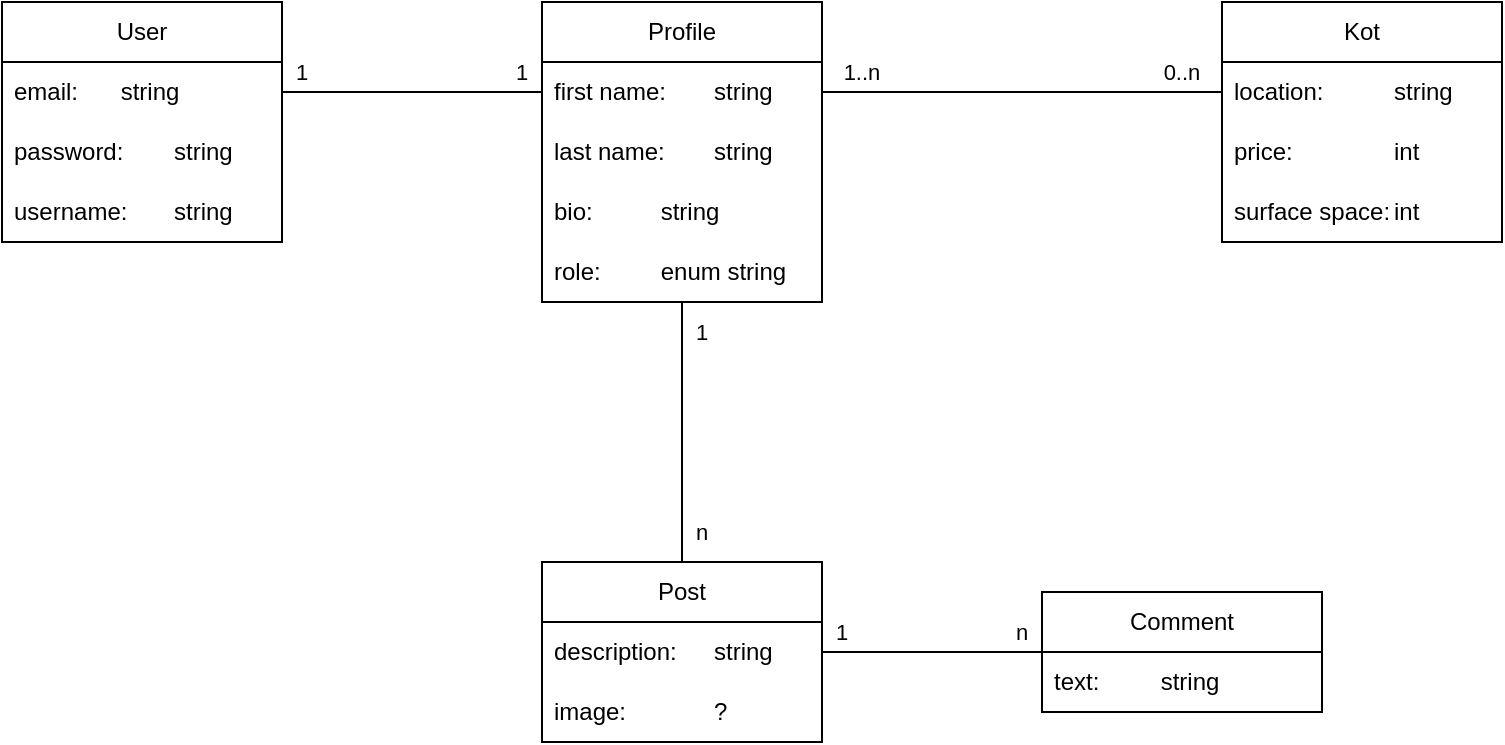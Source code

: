 <mxfile version="24.6.5" type="device">
  <diagram name="Page-1" id="GZTSDrSnzJRzq_aH_6cr">
    <mxGraphModel dx="854" dy="822" grid="1" gridSize="10" guides="1" tooltips="1" connect="1" arrows="1" fold="1" page="1" pageScale="1" pageWidth="850" pageHeight="1100" math="0" shadow="0">
      <root>
        <mxCell id="0" />
        <mxCell id="1" parent="0" />
        <mxCell id="bXPoy5tH4wXj3kpfVTZn-2" value="User" style="swimlane;fontStyle=0;childLayout=stackLayout;horizontal=1;startSize=30;horizontalStack=0;resizeParent=1;resizeParentMax=0;resizeLast=0;collapsible=1;marginBottom=0;whiteSpace=wrap;html=1;" vertex="1" parent="1">
          <mxGeometry x="50" y="80" width="140" height="120" as="geometry" />
        </mxCell>
        <mxCell id="bXPoy5tH4wXj3kpfVTZn-3" value="email:&lt;span style=&quot;white-space: pre;&quot;&gt;&#x9;&lt;/span&gt;string" style="text;strokeColor=none;fillColor=none;align=left;verticalAlign=middle;spacingLeft=4;spacingRight=4;overflow=hidden;points=[[0,0.5],[1,0.5]];portConstraint=eastwest;rotatable=0;whiteSpace=wrap;html=1;" vertex="1" parent="bXPoy5tH4wXj3kpfVTZn-2">
          <mxGeometry y="30" width="140" height="30" as="geometry" />
        </mxCell>
        <mxCell id="bXPoy5tH4wXj3kpfVTZn-4" value="password:&lt;span style=&quot;white-space: pre;&quot;&gt;&#x9;&lt;/span&gt;string" style="text;strokeColor=none;fillColor=none;align=left;verticalAlign=middle;spacingLeft=4;spacingRight=4;overflow=hidden;points=[[0,0.5],[1,0.5]];portConstraint=eastwest;rotatable=0;whiteSpace=wrap;html=1;" vertex="1" parent="bXPoy5tH4wXj3kpfVTZn-2">
          <mxGeometry y="60" width="140" height="30" as="geometry" />
        </mxCell>
        <mxCell id="bXPoy5tH4wXj3kpfVTZn-10" value="username:&lt;span style=&quot;white-space: pre;&quot;&gt;&#x9;&lt;/span&gt;string" style="text;strokeColor=none;fillColor=none;align=left;verticalAlign=middle;spacingLeft=4;spacingRight=4;overflow=hidden;points=[[0,0.5],[1,0.5]];portConstraint=eastwest;rotatable=0;whiteSpace=wrap;html=1;" vertex="1" parent="bXPoy5tH4wXj3kpfVTZn-2">
          <mxGeometry y="90" width="140" height="30" as="geometry" />
        </mxCell>
        <mxCell id="bXPoy5tH4wXj3kpfVTZn-6" value="Profile" style="swimlane;fontStyle=0;childLayout=stackLayout;horizontal=1;startSize=30;horizontalStack=0;resizeParent=1;resizeParentMax=0;resizeLast=0;collapsible=1;marginBottom=0;whiteSpace=wrap;html=1;" vertex="1" parent="1">
          <mxGeometry x="320" y="80" width="140" height="150" as="geometry" />
        </mxCell>
        <mxCell id="bXPoy5tH4wXj3kpfVTZn-7" value="first name:&lt;span style=&quot;white-space: pre;&quot;&gt;&#x9;&lt;/span&gt;string" style="text;strokeColor=none;fillColor=none;align=left;verticalAlign=middle;spacingLeft=4;spacingRight=4;overflow=hidden;points=[[0,0.5],[1,0.5]];portConstraint=eastwest;rotatable=0;whiteSpace=wrap;html=1;" vertex="1" parent="bXPoy5tH4wXj3kpfVTZn-6">
          <mxGeometry y="30" width="140" height="30" as="geometry" />
        </mxCell>
        <mxCell id="bXPoy5tH4wXj3kpfVTZn-8" value="last name:&lt;span style=&quot;white-space: pre;&quot;&gt;&#x9;&lt;/span&gt;string" style="text;strokeColor=none;fillColor=none;align=left;verticalAlign=middle;spacingLeft=4;spacingRight=4;overflow=hidden;points=[[0,0.5],[1,0.5]];portConstraint=eastwest;rotatable=0;whiteSpace=wrap;html=1;" vertex="1" parent="bXPoy5tH4wXj3kpfVTZn-6">
          <mxGeometry y="60" width="140" height="30" as="geometry" />
        </mxCell>
        <mxCell id="bXPoy5tH4wXj3kpfVTZn-9" value="bio:&lt;span style=&quot;white-space: pre;&quot;&gt;&#x9;&lt;/span&gt;&lt;span style=&quot;white-space: pre;&quot;&gt;&#x9;&lt;/span&gt;string" style="text;strokeColor=none;fillColor=none;align=left;verticalAlign=middle;spacingLeft=4;spacingRight=4;overflow=hidden;points=[[0,0.5],[1,0.5]];portConstraint=eastwest;rotatable=0;whiteSpace=wrap;html=1;" vertex="1" parent="bXPoy5tH4wXj3kpfVTZn-6">
          <mxGeometry y="90" width="140" height="30" as="geometry" />
        </mxCell>
        <mxCell id="bXPoy5tH4wXj3kpfVTZn-11" value="role:&lt;span style=&quot;white-space: pre;&quot;&gt;&#x9;&lt;/span&gt;&lt;span style=&quot;white-space: pre;&quot;&gt;&#x9;&lt;/span&gt;enum string" style="text;strokeColor=none;fillColor=none;align=left;verticalAlign=middle;spacingLeft=4;spacingRight=4;overflow=hidden;points=[[0,0.5],[1,0.5]];portConstraint=eastwest;rotatable=0;whiteSpace=wrap;html=1;" vertex="1" parent="bXPoy5tH4wXj3kpfVTZn-6">
          <mxGeometry y="120" width="140" height="30" as="geometry" />
        </mxCell>
        <mxCell id="bXPoy5tH4wXj3kpfVTZn-12" value="Kot" style="swimlane;fontStyle=0;childLayout=stackLayout;horizontal=1;startSize=30;horizontalStack=0;resizeParent=1;resizeParentMax=0;resizeLast=0;collapsible=1;marginBottom=0;whiteSpace=wrap;html=1;" vertex="1" parent="1">
          <mxGeometry x="660" y="80" width="140" height="120" as="geometry" />
        </mxCell>
        <mxCell id="bXPoy5tH4wXj3kpfVTZn-13" value="location&lt;span style=&quot;white-space: pre;&quot;&gt;:&lt;span style=&quot;white-space: pre;&quot;&gt;&#x9;&lt;/span&gt;&lt;span style=&quot;white-space: pre;&quot;&gt;&#x9;&lt;/span&gt;string&#x9;&lt;/span&gt;" style="text;strokeColor=none;fillColor=none;align=left;verticalAlign=middle;spacingLeft=4;spacingRight=4;overflow=hidden;points=[[0,0.5],[1,0.5]];portConstraint=eastwest;rotatable=0;whiteSpace=wrap;html=1;" vertex="1" parent="bXPoy5tH4wXj3kpfVTZn-12">
          <mxGeometry y="30" width="140" height="30" as="geometry" />
        </mxCell>
        <mxCell id="bXPoy5tH4wXj3kpfVTZn-14" value="price:&lt;span style=&quot;white-space: pre;&quot;&gt;&#x9;&lt;/span&gt;&lt;span style=&quot;white-space: pre;&quot;&gt;&#x9;&lt;/span&gt;int" style="text;strokeColor=none;fillColor=none;align=left;verticalAlign=middle;spacingLeft=4;spacingRight=4;overflow=hidden;points=[[0,0.5],[1,0.5]];portConstraint=eastwest;rotatable=0;whiteSpace=wrap;html=1;" vertex="1" parent="bXPoy5tH4wXj3kpfVTZn-12">
          <mxGeometry y="60" width="140" height="30" as="geometry" />
        </mxCell>
        <mxCell id="bXPoy5tH4wXj3kpfVTZn-15" value="surface space:&lt;span style=&quot;white-space: pre;&quot;&gt;&#x9;&lt;/span&gt;int" style="text;strokeColor=none;fillColor=none;align=left;verticalAlign=middle;spacingLeft=4;spacingRight=4;overflow=hidden;points=[[0,0.5],[1,0.5]];portConstraint=eastwest;rotatable=0;whiteSpace=wrap;html=1;" vertex="1" parent="bXPoy5tH4wXj3kpfVTZn-12">
          <mxGeometry y="90" width="140" height="30" as="geometry" />
        </mxCell>
        <mxCell id="bXPoy5tH4wXj3kpfVTZn-25" style="edgeStyle=orthogonalEdgeStyle;shape=connector;rounded=0;orthogonalLoop=1;jettySize=auto;html=1;exitX=0.5;exitY=0;exitDx=0;exitDy=0;strokeColor=default;align=center;verticalAlign=middle;fontFamily=Helvetica;fontSize=11;fontColor=default;labelBackgroundColor=default;endArrow=none;endFill=0;" edge="1" parent="1" source="bXPoy5tH4wXj3kpfVTZn-16" target="bXPoy5tH4wXj3kpfVTZn-6">
          <mxGeometry relative="1" as="geometry" />
        </mxCell>
        <mxCell id="bXPoy5tH4wXj3kpfVTZn-16" value="Post" style="swimlane;fontStyle=0;childLayout=stackLayout;horizontal=1;startSize=30;horizontalStack=0;resizeParent=1;resizeParentMax=0;resizeLast=0;collapsible=1;marginBottom=0;whiteSpace=wrap;html=1;" vertex="1" parent="1">
          <mxGeometry x="320" y="360" width="140" height="90" as="geometry" />
        </mxCell>
        <mxCell id="bXPoy5tH4wXj3kpfVTZn-17" value="description:&lt;span style=&quot;white-space: pre;&quot;&gt;&#x9;&lt;/span&gt;string" style="text;strokeColor=none;fillColor=none;align=left;verticalAlign=middle;spacingLeft=4;spacingRight=4;overflow=hidden;points=[[0,0.5],[1,0.5]];portConstraint=eastwest;rotatable=0;whiteSpace=wrap;html=1;" vertex="1" parent="bXPoy5tH4wXj3kpfVTZn-16">
          <mxGeometry y="30" width="140" height="30" as="geometry" />
        </mxCell>
        <mxCell id="bXPoy5tH4wXj3kpfVTZn-18" value="image:&lt;span style=&quot;white-space: pre;&quot;&gt;&#x9;&lt;/span&gt;&lt;span style=&quot;white-space: pre;&quot;&gt;&#x9;&lt;/span&gt;?" style="text;strokeColor=none;fillColor=none;align=left;verticalAlign=middle;spacingLeft=4;spacingRight=4;overflow=hidden;points=[[0,0.5],[1,0.5]];portConstraint=eastwest;rotatable=0;whiteSpace=wrap;html=1;" vertex="1" parent="bXPoy5tH4wXj3kpfVTZn-16">
          <mxGeometry y="60" width="140" height="30" as="geometry" />
        </mxCell>
        <mxCell id="bXPoy5tH4wXj3kpfVTZn-20" value="Comment" style="swimlane;fontStyle=0;childLayout=stackLayout;horizontal=1;startSize=30;horizontalStack=0;resizeParent=1;resizeParentMax=0;resizeLast=0;collapsible=1;marginBottom=0;whiteSpace=wrap;html=1;" vertex="1" parent="1">
          <mxGeometry x="570" y="375" width="140" height="60" as="geometry" />
        </mxCell>
        <mxCell id="bXPoy5tH4wXj3kpfVTZn-21" value="text:&lt;span style=&quot;white-space: pre;&quot;&gt;&#x9;&lt;/span&gt;&lt;span style=&quot;white-space: pre;&quot;&gt;&#x9;&lt;/span&gt;string" style="text;strokeColor=none;fillColor=none;align=left;verticalAlign=middle;spacingLeft=4;spacingRight=4;overflow=hidden;points=[[0,0.5],[1,0.5]];portConstraint=eastwest;rotatable=0;whiteSpace=wrap;html=1;" vertex="1" parent="bXPoy5tH4wXj3kpfVTZn-20">
          <mxGeometry y="30" width="140" height="30" as="geometry" />
        </mxCell>
        <mxCell id="bXPoy5tH4wXj3kpfVTZn-26" style="shape=connector;rounded=0;orthogonalLoop=1;jettySize=auto;html=1;exitX=1;exitY=0.5;exitDx=0;exitDy=0;strokeColor=default;align=center;verticalAlign=middle;fontFamily=Helvetica;fontSize=11;fontColor=default;labelBackgroundColor=default;endArrow=none;endFill=0;entryX=0;entryY=0.5;entryDx=0;entryDy=0;" edge="1" parent="1" source="bXPoy5tH4wXj3kpfVTZn-3" target="bXPoy5tH4wXj3kpfVTZn-7">
          <mxGeometry relative="1" as="geometry" />
        </mxCell>
        <mxCell id="bXPoy5tH4wXj3kpfVTZn-29" style="edgeStyle=none;shape=connector;rounded=0;orthogonalLoop=1;jettySize=auto;html=1;exitX=1;exitY=0.5;exitDx=0;exitDy=0;strokeColor=default;align=center;verticalAlign=middle;fontFamily=Helvetica;fontSize=11;fontColor=default;labelBackgroundColor=default;endArrow=none;endFill=0;" edge="1" parent="1" source="bXPoy5tH4wXj3kpfVTZn-17" target="bXPoy5tH4wXj3kpfVTZn-20">
          <mxGeometry relative="1" as="geometry" />
        </mxCell>
        <mxCell id="bXPoy5tH4wXj3kpfVTZn-31" style="edgeStyle=none;shape=connector;rounded=0;orthogonalLoop=1;jettySize=auto;html=1;exitX=1;exitY=0.5;exitDx=0;exitDy=0;strokeColor=default;align=center;verticalAlign=middle;fontFamily=Helvetica;fontSize=11;fontColor=default;labelBackgroundColor=default;endArrow=none;endFill=0;" edge="1" parent="1" source="bXPoy5tH4wXj3kpfVTZn-7" target="bXPoy5tH4wXj3kpfVTZn-13">
          <mxGeometry relative="1" as="geometry" />
        </mxCell>
        <mxCell id="bXPoy5tH4wXj3kpfVTZn-33" value="1" style="text;html=1;align=center;verticalAlign=middle;whiteSpace=wrap;rounded=0;fontFamily=Helvetica;fontSize=11;fontColor=default;labelBackgroundColor=default;" vertex="1" parent="1">
          <mxGeometry x="170" y="100" width="60" height="30" as="geometry" />
        </mxCell>
        <mxCell id="bXPoy5tH4wXj3kpfVTZn-34" value="1" style="text;html=1;align=center;verticalAlign=middle;whiteSpace=wrap;rounded=0;fontFamily=Helvetica;fontSize=11;fontColor=default;labelBackgroundColor=default;" vertex="1" parent="1">
          <mxGeometry x="280" y="100" width="60" height="30" as="geometry" />
        </mxCell>
        <mxCell id="bXPoy5tH4wXj3kpfVTZn-35" value="1" style="text;html=1;align=center;verticalAlign=middle;whiteSpace=wrap;rounded=0;fontFamily=Helvetica;fontSize=11;fontColor=default;labelBackgroundColor=default;" vertex="1" parent="1">
          <mxGeometry x="370" y="230" width="60" height="30" as="geometry" />
        </mxCell>
        <mxCell id="bXPoy5tH4wXj3kpfVTZn-36" value="n" style="text;html=1;align=center;verticalAlign=middle;whiteSpace=wrap;rounded=0;fontFamily=Helvetica;fontSize=11;fontColor=default;labelBackgroundColor=default;" vertex="1" parent="1">
          <mxGeometry x="370" y="330" width="60" height="30" as="geometry" />
        </mxCell>
        <mxCell id="bXPoy5tH4wXj3kpfVTZn-37" value="1" style="text;html=1;align=center;verticalAlign=middle;whiteSpace=wrap;rounded=0;fontFamily=Helvetica;fontSize=11;fontColor=default;labelBackgroundColor=default;" vertex="1" parent="1">
          <mxGeometry x="440" y="380" width="60" height="30" as="geometry" />
        </mxCell>
        <mxCell id="bXPoy5tH4wXj3kpfVTZn-38" value="n" style="text;html=1;align=center;verticalAlign=middle;whiteSpace=wrap;rounded=0;fontFamily=Helvetica;fontSize=11;fontColor=default;labelBackgroundColor=default;" vertex="1" parent="1">
          <mxGeometry x="530" y="380" width="60" height="30" as="geometry" />
        </mxCell>
        <mxCell id="bXPoy5tH4wXj3kpfVTZn-39" value="0..n" style="text;html=1;align=center;verticalAlign=middle;whiteSpace=wrap;rounded=0;fontFamily=Helvetica;fontSize=11;fontColor=default;labelBackgroundColor=default;" vertex="1" parent="1">
          <mxGeometry x="610" y="100" width="60" height="30" as="geometry" />
        </mxCell>
        <mxCell id="bXPoy5tH4wXj3kpfVTZn-40" value="1..n" style="text;html=1;align=center;verticalAlign=middle;whiteSpace=wrap;rounded=0;fontFamily=Helvetica;fontSize=11;fontColor=default;labelBackgroundColor=default;" vertex="1" parent="1">
          <mxGeometry x="450" y="100" width="60" height="30" as="geometry" />
        </mxCell>
      </root>
    </mxGraphModel>
  </diagram>
</mxfile>
